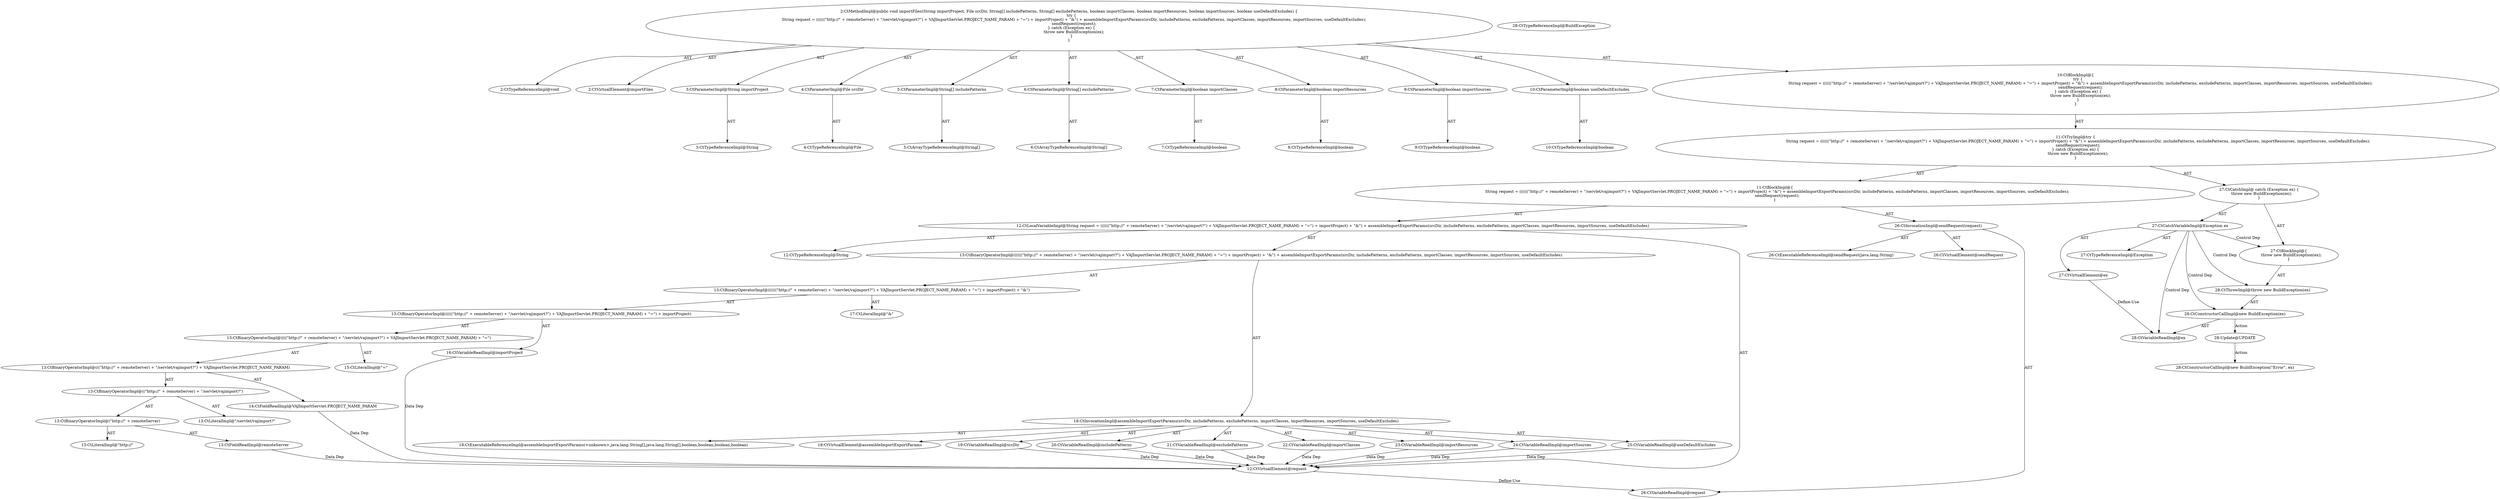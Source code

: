 digraph "importFiles#?,String,File,String[],String[],boolean,boolean,boolean,boolean" {
0 [label="2:CtTypeReferenceImpl@void" shape=ellipse]
1 [label="2:CtVirtualElement@importFiles" shape=ellipse]
2 [label="3:CtParameterImpl@String importProject" shape=ellipse]
3 [label="3:CtTypeReferenceImpl@String" shape=ellipse]
4 [label="4:CtParameterImpl@File srcDir" shape=ellipse]
5 [label="4:CtTypeReferenceImpl@File" shape=ellipse]
6 [label="5:CtParameterImpl@String[] includePatterns" shape=ellipse]
7 [label="5:CtArrayTypeReferenceImpl@String[]" shape=ellipse]
8 [label="6:CtParameterImpl@String[] excludePatterns" shape=ellipse]
9 [label="6:CtArrayTypeReferenceImpl@String[]" shape=ellipse]
10 [label="7:CtParameterImpl@boolean importClasses" shape=ellipse]
11 [label="7:CtTypeReferenceImpl@boolean" shape=ellipse]
12 [label="8:CtParameterImpl@boolean importResources" shape=ellipse]
13 [label="8:CtTypeReferenceImpl@boolean" shape=ellipse]
14 [label="9:CtParameterImpl@boolean importSources" shape=ellipse]
15 [label="9:CtTypeReferenceImpl@boolean" shape=ellipse]
16 [label="10:CtParameterImpl@boolean useDefaultExcludes" shape=ellipse]
17 [label="10:CtTypeReferenceImpl@boolean" shape=ellipse]
18 [label="12:CtTypeReferenceImpl@String" shape=ellipse]
19 [label="13:CtLiteralImpl@\"http://\"" shape=ellipse]
20 [label="13:CtFieldReadImpl@remoteServer" shape=ellipse]
21 [label="13:CtBinaryOperatorImpl@(\"http://\" + remoteServer)" shape=ellipse]
22 [label="13:CtLiteralImpl@\"/servlet/vajimport?\"" shape=ellipse]
23 [label="13:CtBinaryOperatorImpl@((\"http://\" + remoteServer) + \"/servlet/vajimport?\")" shape=ellipse]
24 [label="14:CtFieldReadImpl@VAJImportServlet.PROJECT_NAME_PARAM" shape=ellipse]
25 [label="13:CtBinaryOperatorImpl@(((\"http://\" + remoteServer) + \"/servlet/vajimport?\") + VAJImportServlet.PROJECT_NAME_PARAM)" shape=ellipse]
26 [label="15:CtLiteralImpl@\"=\"" shape=ellipse]
27 [label="13:CtBinaryOperatorImpl@((((\"http://\" + remoteServer) + \"/servlet/vajimport?\") + VAJImportServlet.PROJECT_NAME_PARAM) + \"=\")" shape=ellipse]
28 [label="16:CtVariableReadImpl@importProject" shape=ellipse]
29 [label="13:CtBinaryOperatorImpl@(((((\"http://\" + remoteServer) + \"/servlet/vajimport?\") + VAJImportServlet.PROJECT_NAME_PARAM) + \"=\") + importProject)" shape=ellipse]
30 [label="17:CtLiteralImpl@\"&\"" shape=ellipse]
31 [label="13:CtBinaryOperatorImpl@((((((\"http://\" + remoteServer) + \"/servlet/vajimport?\") + VAJImportServlet.PROJECT_NAME_PARAM) + \"=\") + importProject) + \"&\")" shape=ellipse]
32 [label="18:CtExecutableReferenceImpl@assembleImportExportParams(<unknown>,java.lang.String[],java.lang.String[],boolean,boolean,boolean,boolean)" shape=ellipse]
33 [label="18:CtVirtualElement@assembleImportExportParams" shape=ellipse]
34 [label="19:CtVariableReadImpl@srcDir" shape=ellipse]
35 [label="20:CtVariableReadImpl@includePatterns" shape=ellipse]
36 [label="21:CtVariableReadImpl@excludePatterns" shape=ellipse]
37 [label="22:CtVariableReadImpl@importClasses" shape=ellipse]
38 [label="23:CtVariableReadImpl@importResources" shape=ellipse]
39 [label="24:CtVariableReadImpl@importSources" shape=ellipse]
40 [label="25:CtVariableReadImpl@useDefaultExcludes" shape=ellipse]
41 [label="18:CtInvocationImpl@assembleImportExportParams(srcDir, includePatterns, excludePatterns, importClasses, importResources, importSources, useDefaultExcludes)" shape=ellipse]
42 [label="13:CtBinaryOperatorImpl@((((((\"http://\" + remoteServer) + \"/servlet/vajimport?\") + VAJImportServlet.PROJECT_NAME_PARAM) + \"=\") + importProject) + \"&\") + assembleImportExportParams(srcDir, includePatterns, excludePatterns, importClasses, importResources, importSources, useDefaultExcludes)" shape=ellipse]
43 [label="12:CtVirtualElement@request" shape=ellipse]
44 [label="12:CtLocalVariableImpl@String request = ((((((\"http://\" + remoteServer) + \"/servlet/vajimport?\") + VAJImportServlet.PROJECT_NAME_PARAM) + \"=\") + importProject) + \"&\") + assembleImportExportParams(srcDir, includePatterns, excludePatterns, importClasses, importResources, importSources, useDefaultExcludes)" shape=ellipse]
45 [label="26:CtExecutableReferenceImpl@sendRequest(java.lang.String)" shape=ellipse]
46 [label="26:CtVirtualElement@sendRequest" shape=ellipse]
47 [label="26:CtVariableReadImpl@request" shape=ellipse]
48 [label="26:CtInvocationImpl@sendRequest(request)" shape=ellipse]
49 [label="11:CtBlockImpl@\{
    String request = ((((((\"http://\" + remoteServer) + \"/servlet/vajimport?\") + VAJImportServlet.PROJECT_NAME_PARAM) + \"=\") + importProject) + \"&\") + assembleImportExportParams(srcDir, includePatterns, excludePatterns, importClasses, importResources, importSources, useDefaultExcludes);
    sendRequest(request);
\}" shape=ellipse]
50 [label="27:CtVirtualElement@ex" shape=ellipse]
51 [label="27:CtTypeReferenceImpl@Exception" shape=ellipse]
52 [label="27:CtCatchVariableImpl@Exception ex" shape=ellipse]
53 [label="28:CtTypeReferenceImpl@BuildException" shape=ellipse]
54 [label="28:CtVariableReadImpl@ex" shape=ellipse]
55 [label="28:CtConstructorCallImpl@new BuildException(ex)" shape=ellipse]
56 [label="28:CtThrowImpl@throw new BuildException(ex)" shape=ellipse]
57 [label="27:CtBlockImpl@\{
    throw new BuildException(ex);
\}" shape=ellipse]
58 [label="27:CtCatchImpl@ catch (Exception ex) \{
    throw new BuildException(ex);
\}" shape=ellipse]
59 [label="11:CtTryImpl@try \{
    String request = ((((((\"http://\" + remoteServer) + \"/servlet/vajimport?\") + VAJImportServlet.PROJECT_NAME_PARAM) + \"=\") + importProject) + \"&\") + assembleImportExportParams(srcDir, includePatterns, excludePatterns, importClasses, importResources, importSources, useDefaultExcludes);
    sendRequest(request);
\} catch (Exception ex) \{
    throw new BuildException(ex);
\}" shape=ellipse]
60 [label="10:CtBlockImpl@\{
    try \{
        String request = ((((((\"http://\" + remoteServer) + \"/servlet/vajimport?\") + VAJImportServlet.PROJECT_NAME_PARAM) + \"=\") + importProject) + \"&\") + assembleImportExportParams(srcDir, includePatterns, excludePatterns, importClasses, importResources, importSources, useDefaultExcludes);
        sendRequest(request);
    \} catch (Exception ex) \{
        throw new BuildException(ex);
    \}
\}" shape=ellipse]
61 [label="2:CtMethodImpl@public void importFiles(String importProject, File srcDir, String[] includePatterns, String[] excludePatterns, boolean importClasses, boolean importResources, boolean importSources, boolean useDefaultExcludes) \{
    try \{
        String request = ((((((\"http://\" + remoteServer) + \"/servlet/vajimport?\") + VAJImportServlet.PROJECT_NAME_PARAM) + \"=\") + importProject) + \"&\") + assembleImportExportParams(srcDir, includePatterns, excludePatterns, importClasses, importResources, importSources, useDefaultExcludes);
        sendRequest(request);
    \} catch (Exception ex) \{
        throw new BuildException(ex);
    \}
\}" shape=ellipse]
62 [label="28:Update@UPDATE" shape=ellipse]
63 [label="28:CtConstructorCallImpl@new BuildException(\"Error\", ex)" shape=ellipse]
2 -> 3 [label="AST"];
4 -> 5 [label="AST"];
6 -> 7 [label="AST"];
8 -> 9 [label="AST"];
10 -> 11 [label="AST"];
12 -> 13 [label="AST"];
14 -> 15 [label="AST"];
16 -> 17 [label="AST"];
20 -> 43 [label="Data Dep"];
21 -> 19 [label="AST"];
21 -> 20 [label="AST"];
23 -> 21 [label="AST"];
23 -> 22 [label="AST"];
24 -> 43 [label="Data Dep"];
25 -> 23 [label="AST"];
25 -> 24 [label="AST"];
27 -> 25 [label="AST"];
27 -> 26 [label="AST"];
28 -> 43 [label="Data Dep"];
29 -> 27 [label="AST"];
29 -> 28 [label="AST"];
31 -> 29 [label="AST"];
31 -> 30 [label="AST"];
34 -> 43 [label="Data Dep"];
35 -> 43 [label="Data Dep"];
36 -> 43 [label="Data Dep"];
37 -> 43 [label="Data Dep"];
38 -> 43 [label="Data Dep"];
39 -> 43 [label="Data Dep"];
40 -> 43 [label="Data Dep"];
41 -> 33 [label="AST"];
41 -> 32 [label="AST"];
41 -> 34 [label="AST"];
41 -> 35 [label="AST"];
41 -> 36 [label="AST"];
41 -> 37 [label="AST"];
41 -> 38 [label="AST"];
41 -> 39 [label="AST"];
41 -> 40 [label="AST"];
42 -> 31 [label="AST"];
42 -> 41 [label="AST"];
43 -> 47 [label="Define-Use"];
44 -> 43 [label="AST"];
44 -> 18 [label="AST"];
44 -> 42 [label="AST"];
48 -> 46 [label="AST"];
48 -> 45 [label="AST"];
48 -> 47 [label="AST"];
49 -> 44 [label="AST"];
49 -> 48 [label="AST"];
50 -> 54 [label="Define-Use"];
52 -> 50 [label="AST"];
52 -> 51 [label="AST"];
52 -> 57 [label="Control Dep"];
52 -> 56 [label="Control Dep"];
52 -> 55 [label="Control Dep"];
52 -> 54 [label="Control Dep"];
55 -> 54 [label="AST"];
55 -> 62 [label="Action"];
56 -> 55 [label="AST"];
57 -> 56 [label="AST"];
58 -> 52 [label="AST"];
58 -> 57 [label="AST"];
59 -> 49 [label="AST"];
59 -> 58 [label="AST"];
60 -> 59 [label="AST"];
61 -> 1 [label="AST"];
61 -> 0 [label="AST"];
61 -> 2 [label="AST"];
61 -> 4 [label="AST"];
61 -> 6 [label="AST"];
61 -> 8 [label="AST"];
61 -> 10 [label="AST"];
61 -> 12 [label="AST"];
61 -> 14 [label="AST"];
61 -> 16 [label="AST"];
61 -> 60 [label="AST"];
62 -> 63 [label="Action"];
}